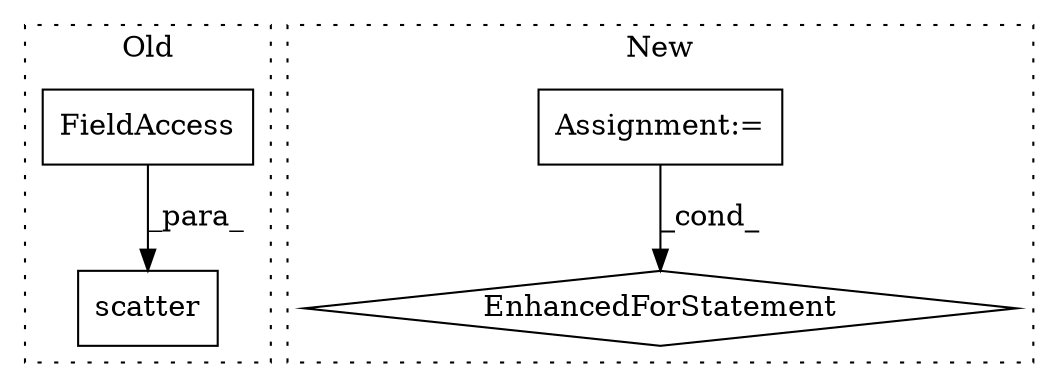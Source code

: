 digraph G {
subgraph cluster0 {
1 [label="scatter" a="32" s="1556,1621" l="8,1" shape="box"];
4 [label="FieldAccess" a="22" s="1609" l="12" shape="box"];
label = "Old";
style="dotted";
}
subgraph cluster1 {
2 [label="EnhancedForStatement" a="70" s="1726,1791" l="53,2" shape="diamond"];
3 [label="Assignment:=" a="7" s="1726,1791" l="53,2" shape="box"];
label = "New";
style="dotted";
}
3 -> 2 [label="_cond_"];
4 -> 1 [label="_para_"];
}